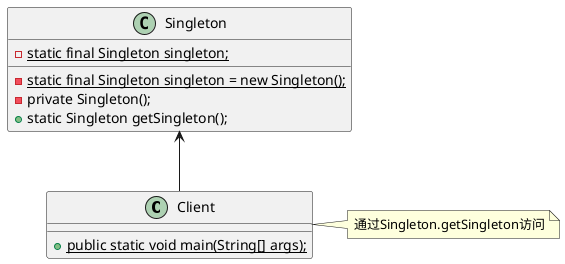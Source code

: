 @startuml

class Client{
+ {static} public static void main(String[] args);
}

class Singleton{
- {static} static final Singleton singleton;
- {static} static final Singleton singleton = new Singleton();
- private Singleton();
+ static Singleton getSingleton();
}

Singleton <-- Client

note right of Client:通过Singleton.getSingleton访问
@enduml